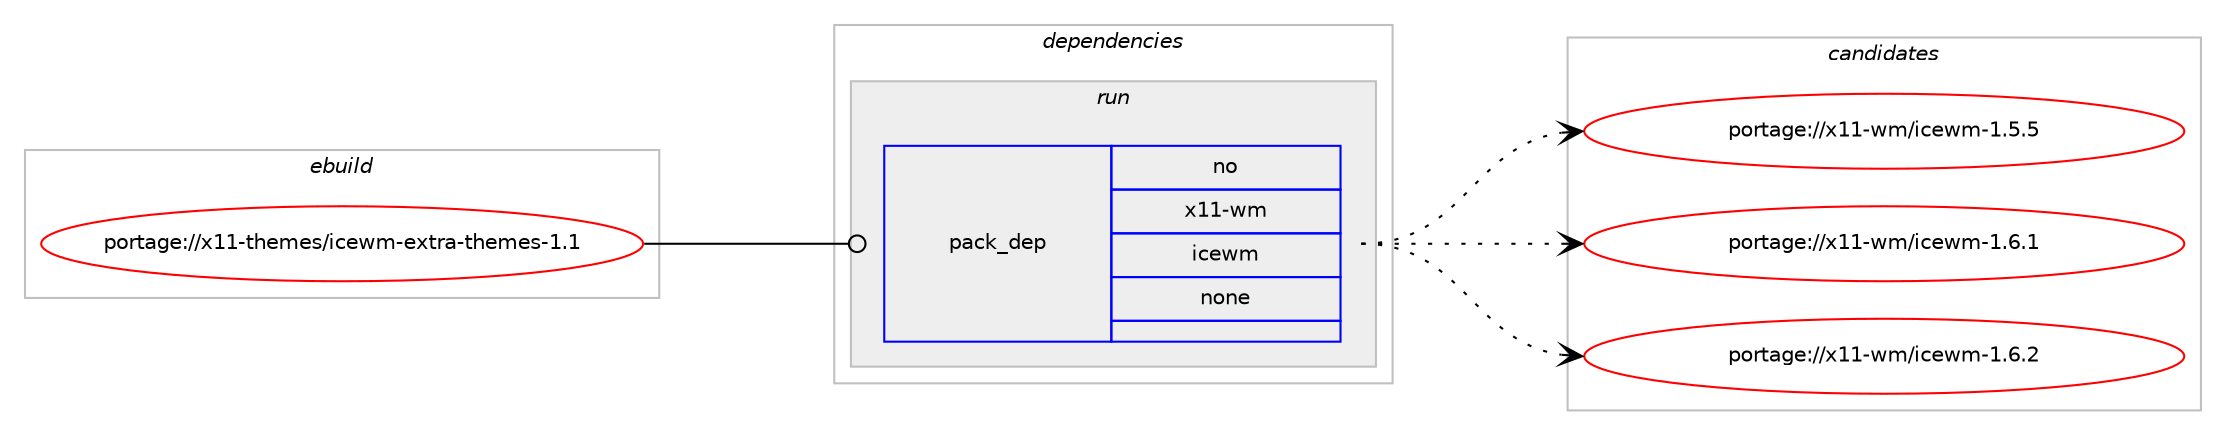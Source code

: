 digraph prolog {

# *************
# Graph options
# *************

newrank=true;
concentrate=true;
compound=true;
graph [rankdir=LR,fontname=Helvetica,fontsize=10,ranksep=1.5];#, ranksep=2.5, nodesep=0.2];
edge  [arrowhead=vee];
node  [fontname=Helvetica,fontsize=10];

# **********
# The ebuild
# **********

subgraph cluster_leftcol {
color=gray;
rank=same;
label=<<i>ebuild</i>>;
id [label="portage://x11-themes/icewm-extra-themes-1.1", color=red, width=4, href="../x11-themes/icewm-extra-themes-1.1.svg"];
}

# ****************
# The dependencies
# ****************

subgraph cluster_midcol {
color=gray;
label=<<i>dependencies</i>>;
subgraph cluster_compile {
fillcolor="#eeeeee";
style=filled;
label=<<i>compile</i>>;
}
subgraph cluster_compileandrun {
fillcolor="#eeeeee";
style=filled;
label=<<i>compile and run</i>>;
}
subgraph cluster_run {
fillcolor="#eeeeee";
style=filled;
label=<<i>run</i>>;
subgraph pack341077 {
dependency458389 [label=<<TABLE BORDER="0" CELLBORDER="1" CELLSPACING="0" CELLPADDING="4" WIDTH="220"><TR><TD ROWSPAN="6" CELLPADDING="30">pack_dep</TD></TR><TR><TD WIDTH="110">no</TD></TR><TR><TD>x11-wm</TD></TR><TR><TD>icewm</TD></TR><TR><TD>none</TD></TR><TR><TD></TD></TR></TABLE>>, shape=none, color=blue];
}
id:e -> dependency458389:w [weight=20,style="solid",arrowhead="odot"];
}
}

# **************
# The candidates
# **************

subgraph cluster_choices {
rank=same;
color=gray;
label=<<i>candidates</i>>;

subgraph choice341077 {
color=black;
nodesep=1;
choiceportage1204949451191094710599101119109454946534653 [label="portage://x11-wm/icewm-1.5.5", color=red, width=4,href="../x11-wm/icewm-1.5.5.svg"];
choiceportage1204949451191094710599101119109454946544649 [label="portage://x11-wm/icewm-1.6.1", color=red, width=4,href="../x11-wm/icewm-1.6.1.svg"];
choiceportage1204949451191094710599101119109454946544650 [label="portage://x11-wm/icewm-1.6.2", color=red, width=4,href="../x11-wm/icewm-1.6.2.svg"];
dependency458389:e -> choiceportage1204949451191094710599101119109454946534653:w [style=dotted,weight="100"];
dependency458389:e -> choiceportage1204949451191094710599101119109454946544649:w [style=dotted,weight="100"];
dependency458389:e -> choiceportage1204949451191094710599101119109454946544650:w [style=dotted,weight="100"];
}
}

}
